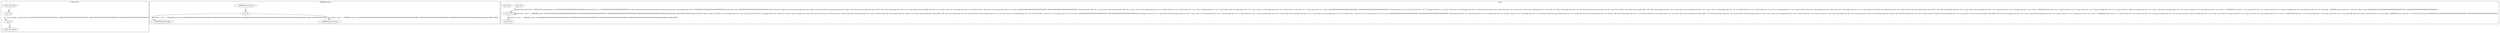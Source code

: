 digraph G {
label="";
subgraph cluster_0 {
label="reach_error";
reach_error_init[];
reach_error_final[];
__loc_18[];
__loc_19[];
__loc_19 -> reach_error_final [label="[] "];
reach_error_init -> __loc_18 [label="[] "];
__loc_18 -> __loc_19 [label="[__assert_fail(call___assert_fail_ret0, #b00000000000000000000000000000001, #b00000000000000000000000000000001, #b00000000000000000000000000000000, #b00000000000000000000000000000001)] "];

}
subgraph cluster_1 {
label="__VERIFIER_assert";
__VERIFIER_assert_init[];
__VERIFIER_assert_final[];
__loc_32[];
__VERIFIER_assert_error[];
__VERIFIER_assert_init -> __loc_32 [label="[] "];
__loc_32 -> __VERIFIER_assert_final [label="[((assume (= (ite (= __VERIFIER_assert::cond #b00000000000000000000000000000000) #b00000000000000000000000000000001 #b00000000000000000000000000000000) #b00000000000000000000000000000000)))[choiceType=ALTERNATIVE_PATH]] "];
__loc_32 -> __VERIFIER_assert_error [label="[((assume (/= (ite (= __VERIFIER_assert::cond #b00000000000000000000000000000000) #b00000000000000000000000000000001 #b00000000000000000000000000000000) #b00000000000000000000000000000000)))[choiceType=MAIN_PATH]] "];

}
subgraph cluster_2 {
label="main";
main_init[];
main_final[];
__loc_32_373[];
main_error[];
__loc_32_373 -> main_error [label="[((assume (/= (ite (= __VERIFIER_assert::cond #b00000000000000000000000000000000) #b00000000000000000000000000000001 #b00000000000000000000000000000000) #b00000000000000000000000000000000)))[choiceType=MAIN_PATH]] "];
main_init -> __loc_32_373 [label="[(assign main::mask_SORT_1 #b00000001),(assign main::var_9 #b00000000000000000000000000000001),(assign main::var_16 #b00000000000000000000000000000011),(havoc main::state_5),(assume true),(havoc main::state_6),(assume true),(assign main::state_5 #b00000000000000000000000000000000),(assign main::state_6 #b00000000000000000000000000000000),(havoc main::for1::input_3),(assume true),(assign main::for1::input_3 (extract (bvand (bv_zero_extend main::for1::input_3 (Bv 32)) (bv_zero_extend main::mask_SORT_1 (Bv 32))) 0 8)),(assign main::for1::var_18_arg_0 main::state_6),(assign main::for1::var_18_arg_1 main::var_16),(assign main::for1::var_18 (extract (ite (= main::for1::var_18_arg_0 main::for1::var_18_arg_1) #b00000000000000000000000000000001 #b00000000000000000000000000000000) 0 8)),(assign main::for1::var_11_arg_0 main::state_6),(assign main::for1::var_11_arg_1 main::var_9),(assign main::for1::var_11 (bvadd main::for1::var_11_arg_0 main::for1::var_11_arg_1)),(assign main::for1::var_17_arg_0 main::state_5),(assign main::for1::var_17_arg_1 main::var_16),(assign main::for1::var_17 (extract (ite (= main::for1::var_17_arg_0 main::for1::var_17_arg_1) #b00000000000000000000000000000001 #b00000000000000000000000000000000) 0 8)),(assign main::for1::var_19_arg_0 main::for1::var_17),(assign main::for1::var_19_arg_1 main::for1::var_18),(assign main::for1::var_19 (extract (bvand (bv_zero_extend main::for1::var_19_arg_0 (Bv 32)) (bv_zero_extend main::for1::var_19_arg_1 (Bv 32))) 0 8)),(assign main::for1::var_19 (extract (bvand (bv_zero_extend main::for1::var_19 (Bv 32)) (bv_zero_extend main::mask_SORT_1 (Bv 32))) 0 8)),(assign main::for1::var_10_arg_0 main::state_5),(assign main::for1::var_10_arg_1 main::var_9),(assign main::for1::var_10 (bvadd main::for1::var_10_arg_0 main::for1::var_10_arg_1)),(assign main::for1::var_13_arg_0 (extract (bvnot (bv_zero_extend main::for1::input_3 (Bv 32))) 0 8)),(assign main::for1::var_13_arg_0 (extract (bvand (bv_zero_extend main::for1::var_13_arg_0 (Bv 32)) (bv_zero_extend main::mask_SORT_1 (Bv 32))) 0 8)),(assign main::for1::var_13_arg_1 main::state_6),(assign main::for1::var_13_arg_2 main::for1::var_11),(assign main::for1::var_13 (ite (/= #b00000000 main::for1::var_13_arg_0) main::for1::var_13_arg_1 main::for1::var_13_arg_2)),(assign main::for1::var_12_arg_0 main::for1::input_3),(assign main::for1::var_12_arg_1 main::state_5),(assign main::for1::var_12_arg_2 main::for1::var_10),(assign main::for1::var_12 (ite (/= #b00000000 main::for1::var_12_arg_0) main::for1::var_12_arg_1 main::for1::var_12_arg_2)),(assign main::for1::bad_20_arg_0 main::for1::var_19),(assign __VERIFIER_assert::cond (ite (= main::for1::bad_20_arg_0 #b00000000) #b00000000000000000000000000000001 #b00000000000000000000000000000000))] "];
__loc_32_373 -> __loc_32_373 [label="[((assume (= (ite (= __VERIFIER_assert::cond #b00000000000000000000000000000000) #b00000000000000000000000000000001 #b00000000000000000000000000000000) #b00000000000000000000000000000000)))[choiceType=ALTERNATIVE_PATH],(assign main::for1::next_14_arg_1 main::for1::var_12),(assign main::for1::next_15_arg_1 main::for1::var_13),(assign main::state_5 main::for1::next_14_arg_1),(assign main::state_6 main::for1::next_15_arg_1),(havoc main::for1::input_3),(assume true),(assign main::for1::input_3 (extract (bvand (bv_zero_extend main::for1::input_3 (Bv 32)) (bv_zero_extend main::mask_SORT_1 (Bv 32))) 0 8)),(assign main::for1::var_18_arg_0 main::state_6),(assign main::for1::var_18_arg_1 main::var_16),(assign main::for1::var_18 (extract (ite (= main::for1::var_18_arg_0 main::for1::var_18_arg_1) #b00000000000000000000000000000001 #b00000000000000000000000000000000) 0 8)),(assign main::for1::var_11_arg_0 main::state_6),(assign main::for1::var_11_arg_1 main::var_9),(assign main::for1::var_11 (bvadd main::for1::var_11_arg_0 main::for1::var_11_arg_1)),(assign main::for1::var_17_arg_0 main::state_5),(assign main::for1::var_17_arg_1 main::var_16),(assign main::for1::var_17 (extract (ite (= main::for1::var_17_arg_0 main::for1::var_17_arg_1) #b00000000000000000000000000000001 #b00000000000000000000000000000000) 0 8)),(assign main::for1::var_19_arg_0 main::for1::var_17),(assign main::for1::var_19_arg_1 main::for1::var_18),(assign main::for1::var_19 (extract (bvand (bv_zero_extend main::for1::var_19_arg_0 (Bv 32)) (bv_zero_extend main::for1::var_19_arg_1 (Bv 32))) 0 8)),(assign main::for1::var_19 (extract (bvand (bv_zero_extend main::for1::var_19 (Bv 32)) (bv_zero_extend main::mask_SORT_1 (Bv 32))) 0 8)),(assign main::for1::var_10_arg_0 main::state_5),(assign main::for1::var_10_arg_1 main::var_9),(assign main::for1::var_10 (bvadd main::for1::var_10_arg_0 main::for1::var_10_arg_1)),(assign main::for1::var_13_arg_0 (extract (bvnot (bv_zero_extend main::for1::input_3 (Bv 32))) 0 8)),(assign main::for1::var_13_arg_0 (extract (bvand (bv_zero_extend main::for1::var_13_arg_0 (Bv 32)) (bv_zero_extend main::mask_SORT_1 (Bv 32))) 0 8)),(assign main::for1::var_13_arg_1 main::state_6),(assign main::for1::var_13_arg_2 main::for1::var_11),(assign main::for1::var_13 (ite (/= #b00000000 main::for1::var_13_arg_0) main::for1::var_13_arg_1 main::for1::var_13_arg_2)),(assign main::for1::var_12_arg_0 main::for1::input_3),(assign main::for1::var_12_arg_1 main::state_5),(assign main::for1::var_12_arg_2 main::for1::var_10),(assign main::for1::var_12 (ite (/= #b00000000 main::for1::var_12_arg_0) main::for1::var_12_arg_1 main::for1::var_12_arg_2)),(assign main::for1::bad_20_arg_0 main::for1::var_19),(assign __VERIFIER_assert::cond (ite (= main::for1::bad_20_arg_0 #b00000000) #b00000000000000000000000000000001 #b00000000000000000000000000000000))] "];

}
}

